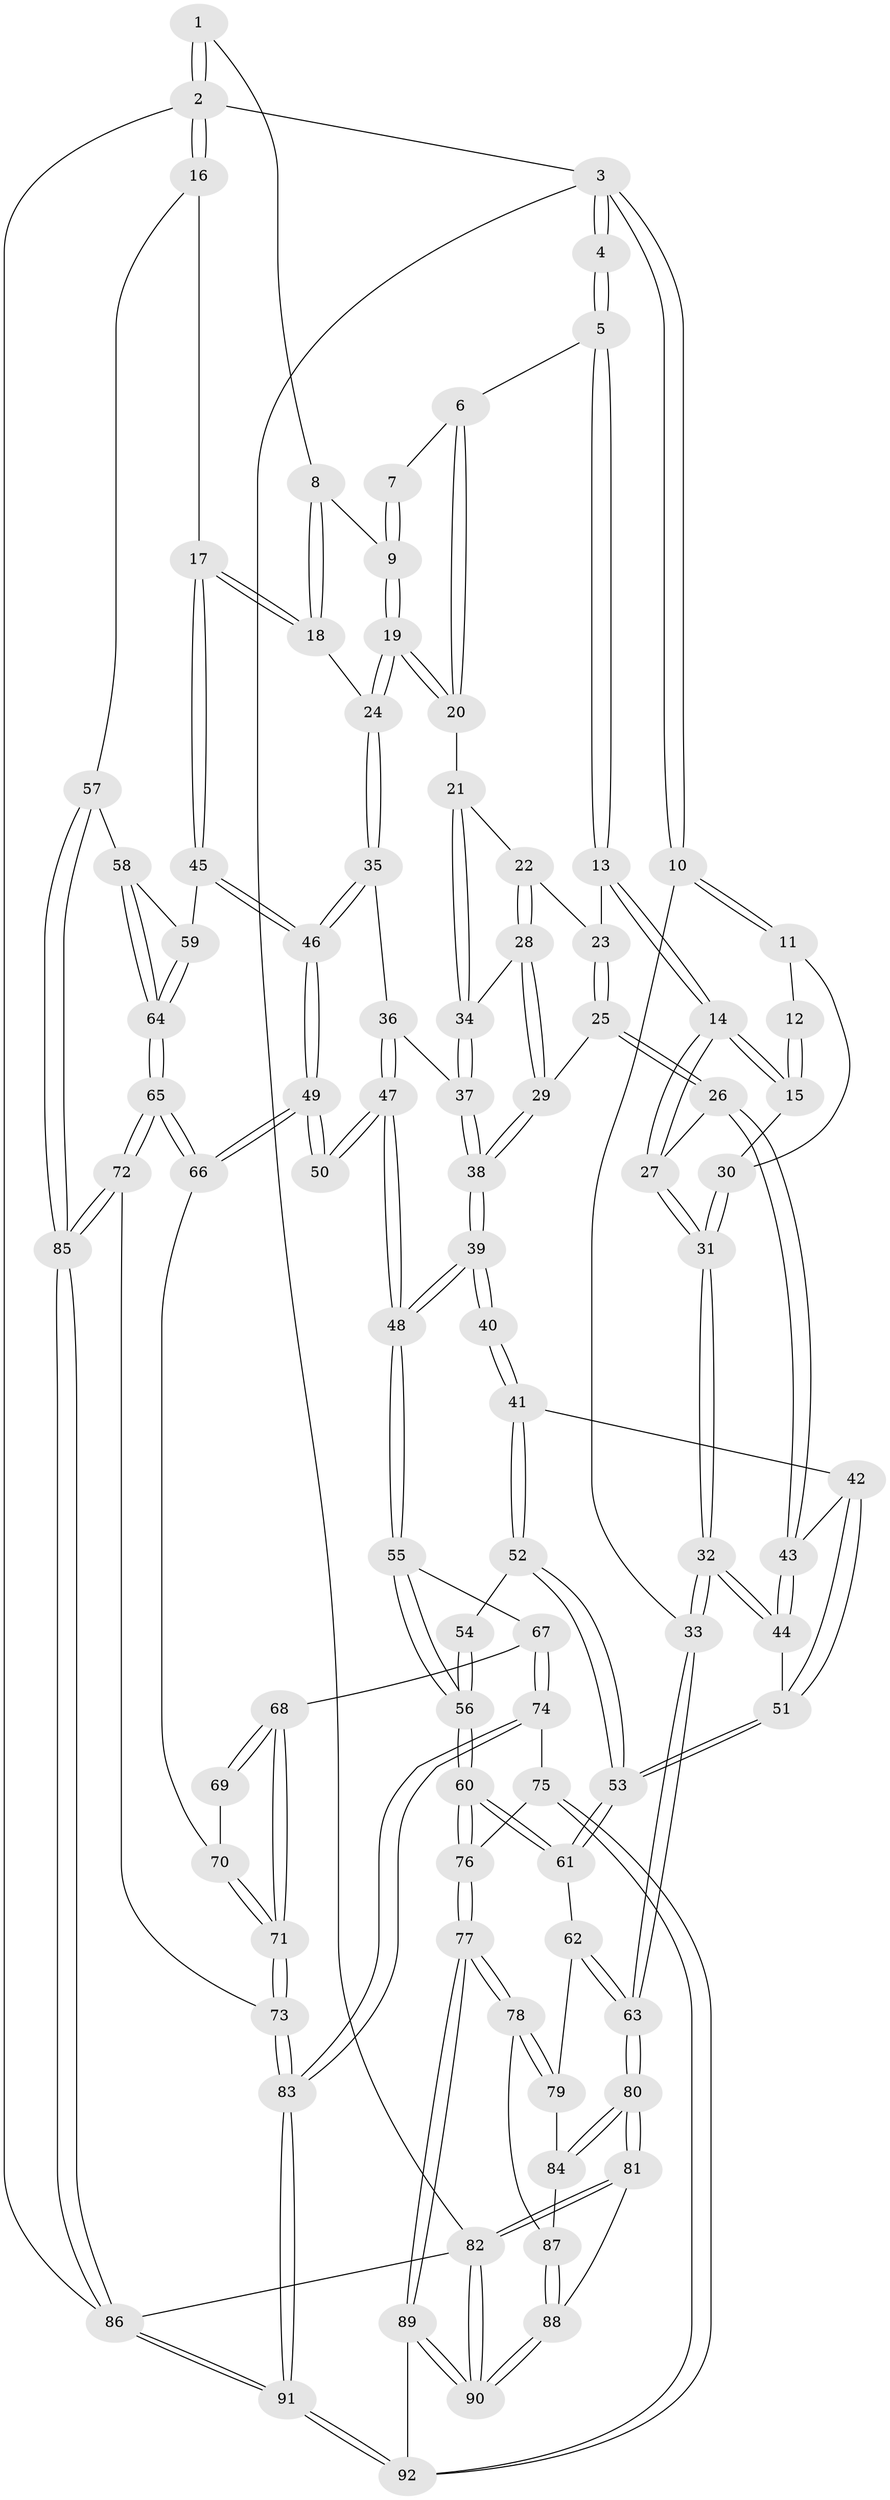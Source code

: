 // Generated by graph-tools (version 1.1) at 2025/01/03/09/25 05:01:15]
// undirected, 92 vertices, 227 edges
graph export_dot {
graph [start="1"]
  node [color=gray90,style=filled];
  1 [pos="+0.8089274112739775+0"];
  2 [pos="+1+0"];
  3 [pos="+0+0"];
  4 [pos="+0.22091979396148062+0"];
  5 [pos="+0.37322251156430963+0"];
  6 [pos="+0.39999557766452104+0"];
  7 [pos="+0.6328180255104905+0"];
  8 [pos="+0.7922830171605459+0.10756350570035642"];
  9 [pos="+0.6964557134900894+0.16601733854134704"];
  10 [pos="+0+0.2659572609747345"];
  11 [pos="+0.0020391542593060493+0.18848387109991585"];
  12 [pos="+0.11922562900084871+0.059740462696670264"];
  13 [pos="+0.3375366851945574+0.07240543016859181"];
  14 [pos="+0.21001956769818844+0.26332481441253425"];
  15 [pos="+0.1598345908128192+0.23653382240496726"];
  16 [pos="+1+0.26186528667811176"];
  17 [pos="+1+0.2846423157767196"];
  18 [pos="+0.9472690416305389+0.26700751618091384"];
  19 [pos="+0.6396730228510631+0.24918152977950728"];
  20 [pos="+0.580343566121943+0.21445644577515427"];
  21 [pos="+0.4930633475942152+0.2681294718351404"];
  22 [pos="+0.3807661060288508+0.22162872547085807"];
  23 [pos="+0.3709610910248768+0.19962328324217818"];
  24 [pos="+0.6655739733561888+0.29496966565998645"];
  25 [pos="+0.27283836789570215+0.33738725545795145"];
  26 [pos="+0.23679167758810254+0.33069779998206145"];
  27 [pos="+0.21877255233528956+0.31067872979168765"];
  28 [pos="+0.3815088329525198+0.29236354207282245"];
  29 [pos="+0.2923091325752244+0.34375912742598846"];
  30 [pos="+0.0950332580183733+0.234307951370909"];
  31 [pos="+0.06347435916418279+0.3751545293730433"];
  32 [pos="+0+0.4678712045647424"];
  33 [pos="+0+0.4890613688076555"];
  34 [pos="+0.44630179926975977+0.33205829203000736"];
  35 [pos="+0.6579258808993398+0.33849706171857935"];
  36 [pos="+0.5671936856581938+0.40308818747286224"];
  37 [pos="+0.44794193783259345+0.3534287137019038"];
  38 [pos="+0.3833145330304161+0.4426749062365121"];
  39 [pos="+0.38426864907896885+0.45455961092320957"];
  40 [pos="+0.37312074378117405+0.45921951361027835"];
  41 [pos="+0.253219591775793+0.47782533084361783"];
  42 [pos="+0.2344919923222043+0.46064493636352016"];
  43 [pos="+0.22836060113120457+0.36963085359652637"];
  44 [pos="+0.0755084145800292+0.4946840695700371"];
  45 [pos="+0.809952613462908+0.5115300720986284"];
  46 [pos="+0.7520247913942829+0.5162327193115587"];
  47 [pos="+0.5083488334250978+0.5339077235188494"];
  48 [pos="+0.474160645348181+0.5591798223458848"];
  49 [pos="+0.7475751770986437+0.5216230204358507"];
  50 [pos="+0.7037204865191663+0.5387243024399054"];
  51 [pos="+0.10657429300309416+0.507565874618804"];
  52 [pos="+0.2525143784158931+0.5494141510701024"];
  53 [pos="+0.22263922366309088+0.6254918866416992"];
  54 [pos="+0.31239214391469816+0.5297280264006274"];
  55 [pos="+0.45745051641573387+0.6470923540175919"];
  56 [pos="+0.37614203172320526+0.6740571509947324"];
  57 [pos="+1+0.6175330608090719"];
  58 [pos="+0.9239120942703939+0.5949794897607665"];
  59 [pos="+0.8414602680353042+0.5419559737483786"];
  60 [pos="+0.2990475461300291+0.7070140470159719"];
  61 [pos="+0.23211013441488154+0.6581567523642462"];
  62 [pos="+0.0657520692234565+0.7064140813344195"];
  63 [pos="+0+0.6001679027253879"];
  64 [pos="+0.8301135226798142+0.7786183688237098"];
  65 [pos="+0.8287234662475252+0.7827351324061189"];
  66 [pos="+0.7483533396125573+0.5850777486237213"];
  67 [pos="+0.45765164634774985+0.6472793098875494"];
  68 [pos="+0.5481324820632543+0.696983408562575"];
  69 [pos="+0.6589947446926859+0.603393971248053"];
  70 [pos="+0.6851965583012594+0.7067825703930357"];
  71 [pos="+0.6556256712548824+0.8066128043415746"];
  72 [pos="+0.8281038213354952+0.8070456254458197"];
  73 [pos="+0.6876458446106893+0.8646435654523136"];
  74 [pos="+0.4587168033345148+0.8970790679524318"];
  75 [pos="+0.39292953543256864+0.9029028646236539"];
  76 [pos="+0.27555292173661133+0.8537073657242386"];
  77 [pos="+0.2472802178929395+0.877307640353444"];
  78 [pos="+0.16819589720295675+0.8808662895119356"];
  79 [pos="+0.07971729499322829+0.7456191867927764"];
  80 [pos="+0+0.8804817129696636"];
  81 [pos="+0+0.9147486060625497"];
  82 [pos="+0+1"];
  83 [pos="+0.6454689412751805+0.9604150888354723"];
  84 [pos="+0.03721479548415831+0.8445781040341991"];
  85 [pos="+1+0.9040168366380269"];
  86 [pos="+1+1"];
  87 [pos="+0.14648766706785257+0.8929804487803306"];
  88 [pos="+0.11133776824051402+0.9307244628456951"];
  89 [pos="+0.2666080493058113+1"];
  90 [pos="+0.03151856509309363+1"];
  91 [pos="+0.6631446020952121+1"];
  92 [pos="+0.37700553223724037+1"];
  1 -- 2;
  1 -- 2;
  1 -- 8;
  2 -- 3;
  2 -- 16;
  2 -- 16;
  2 -- 86;
  3 -- 4;
  3 -- 4;
  3 -- 10;
  3 -- 10;
  3 -- 82;
  4 -- 5;
  4 -- 5;
  5 -- 6;
  5 -- 13;
  5 -- 13;
  6 -- 7;
  6 -- 20;
  6 -- 20;
  7 -- 9;
  7 -- 9;
  8 -- 9;
  8 -- 18;
  8 -- 18;
  9 -- 19;
  9 -- 19;
  10 -- 11;
  10 -- 11;
  10 -- 33;
  11 -- 12;
  11 -- 30;
  12 -- 15;
  12 -- 15;
  13 -- 14;
  13 -- 14;
  13 -- 23;
  14 -- 15;
  14 -- 15;
  14 -- 27;
  14 -- 27;
  15 -- 30;
  16 -- 17;
  16 -- 57;
  17 -- 18;
  17 -- 18;
  17 -- 45;
  17 -- 45;
  18 -- 24;
  19 -- 20;
  19 -- 20;
  19 -- 24;
  19 -- 24;
  20 -- 21;
  21 -- 22;
  21 -- 34;
  21 -- 34;
  22 -- 23;
  22 -- 28;
  22 -- 28;
  23 -- 25;
  23 -- 25;
  24 -- 35;
  24 -- 35;
  25 -- 26;
  25 -- 26;
  25 -- 29;
  26 -- 27;
  26 -- 43;
  26 -- 43;
  27 -- 31;
  27 -- 31;
  28 -- 29;
  28 -- 29;
  28 -- 34;
  29 -- 38;
  29 -- 38;
  30 -- 31;
  30 -- 31;
  31 -- 32;
  31 -- 32;
  32 -- 33;
  32 -- 33;
  32 -- 44;
  32 -- 44;
  33 -- 63;
  33 -- 63;
  34 -- 37;
  34 -- 37;
  35 -- 36;
  35 -- 46;
  35 -- 46;
  36 -- 37;
  36 -- 47;
  36 -- 47;
  37 -- 38;
  37 -- 38;
  38 -- 39;
  38 -- 39;
  39 -- 40;
  39 -- 40;
  39 -- 48;
  39 -- 48;
  40 -- 41;
  40 -- 41;
  41 -- 42;
  41 -- 52;
  41 -- 52;
  42 -- 43;
  42 -- 51;
  42 -- 51;
  43 -- 44;
  43 -- 44;
  44 -- 51;
  45 -- 46;
  45 -- 46;
  45 -- 59;
  46 -- 49;
  46 -- 49;
  47 -- 48;
  47 -- 48;
  47 -- 50;
  47 -- 50;
  48 -- 55;
  48 -- 55;
  49 -- 50;
  49 -- 50;
  49 -- 66;
  49 -- 66;
  51 -- 53;
  51 -- 53;
  52 -- 53;
  52 -- 53;
  52 -- 54;
  53 -- 61;
  53 -- 61;
  54 -- 56;
  54 -- 56;
  55 -- 56;
  55 -- 56;
  55 -- 67;
  56 -- 60;
  56 -- 60;
  57 -- 58;
  57 -- 85;
  57 -- 85;
  58 -- 59;
  58 -- 64;
  58 -- 64;
  59 -- 64;
  59 -- 64;
  60 -- 61;
  60 -- 61;
  60 -- 76;
  60 -- 76;
  61 -- 62;
  62 -- 63;
  62 -- 63;
  62 -- 79;
  63 -- 80;
  63 -- 80;
  64 -- 65;
  64 -- 65;
  65 -- 66;
  65 -- 66;
  65 -- 72;
  65 -- 72;
  66 -- 70;
  67 -- 68;
  67 -- 74;
  67 -- 74;
  68 -- 69;
  68 -- 69;
  68 -- 71;
  68 -- 71;
  69 -- 70;
  70 -- 71;
  70 -- 71;
  71 -- 73;
  71 -- 73;
  72 -- 73;
  72 -- 85;
  72 -- 85;
  73 -- 83;
  73 -- 83;
  74 -- 75;
  74 -- 83;
  74 -- 83;
  75 -- 76;
  75 -- 92;
  75 -- 92;
  76 -- 77;
  76 -- 77;
  77 -- 78;
  77 -- 78;
  77 -- 89;
  77 -- 89;
  78 -- 79;
  78 -- 79;
  78 -- 87;
  79 -- 84;
  80 -- 81;
  80 -- 81;
  80 -- 84;
  80 -- 84;
  81 -- 82;
  81 -- 82;
  81 -- 88;
  82 -- 90;
  82 -- 90;
  82 -- 86;
  83 -- 91;
  83 -- 91;
  84 -- 87;
  85 -- 86;
  85 -- 86;
  86 -- 91;
  86 -- 91;
  87 -- 88;
  87 -- 88;
  88 -- 90;
  88 -- 90;
  89 -- 90;
  89 -- 90;
  89 -- 92;
  91 -- 92;
  91 -- 92;
}
